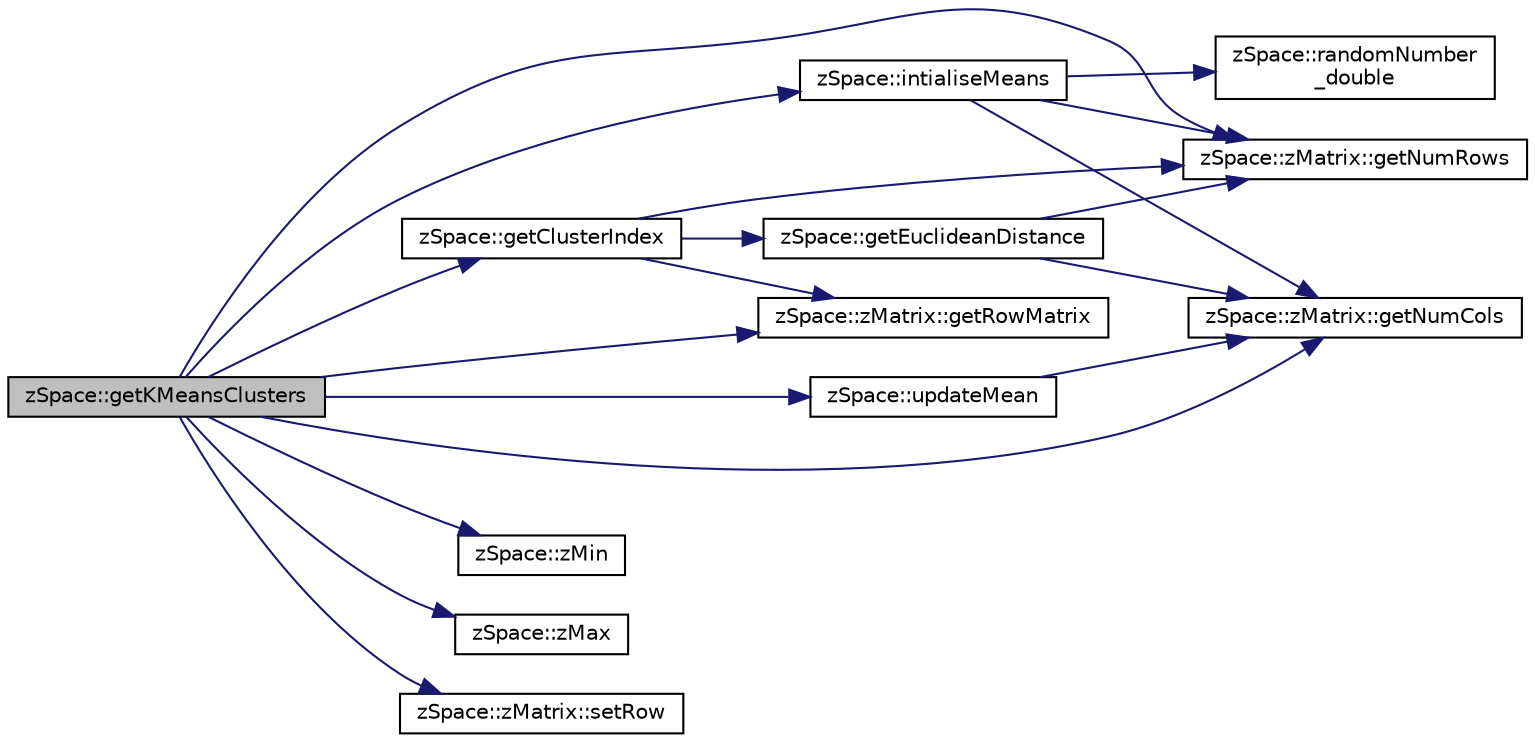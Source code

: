 digraph "zSpace::getKMeansClusters"
{
 // LATEX_PDF_SIZE
  edge [fontname="Helvetica",fontsize="10",labelfontname="Helvetica",labelfontsize="10"];
  node [fontname="Helvetica",fontsize="10",shape=record];
  rankdir="LR";
  Node7 [label="zSpace::getKMeansClusters",height=0.2,width=0.4,color="black", fillcolor="grey75", style="filled", fontcolor="black",tooltip="This method computes classify the input data into input number of clusters using the K-Means Algorith..."];
  Node7 -> Node8 [color="midnightblue",fontsize="10",style="solid",fontname="Helvetica"];
  Node8 [label="zSpace::zMatrix::getNumRows",height=0.2,width=0.4,color="black", fillcolor="white", style="filled",URL="$classz_space_1_1z_matrix.html#ae85a1183dc320f27fca7608431d5c4f5",tooltip="This method gets the number of rows in the matrix."];
  Node7 -> Node9 [color="midnightblue",fontsize="10",style="solid",fontname="Helvetica"];
  Node9 [label="zSpace::zMatrix::getNumCols",height=0.2,width=0.4,color="black", fillcolor="white", style="filled",URL="$classz_space_1_1z_matrix.html#a9f99bbcdb6224e24488e8e01d51937be",tooltip="This method gets the number of columns in the matrix."];
  Node7 -> Node10 [color="midnightblue",fontsize="10",style="solid",fontname="Helvetica"];
  Node10 [label="zSpace::zMin",height=0.2,width=0.4,color="black", fillcolor="white", style="filled",URL="$group__z_core_utilities.html#ga2eb6fc5b163e7ebfbc3af744f9dfe8bd",tooltip="This method returns the minimum of the two input values."];
  Node7 -> Node11 [color="midnightblue",fontsize="10",style="solid",fontname="Helvetica"];
  Node11 [label="zSpace::zMax",height=0.2,width=0.4,color="black", fillcolor="white", style="filled",URL="$group__z_core_utilities.html#gacb877a2c4d1cc7223201689ba437d5dd",tooltip="This method returns the maximum of the two input values."];
  Node7 -> Node12 [color="midnightblue",fontsize="10",style="solid",fontname="Helvetica"];
  Node12 [label="zSpace::intialiseMeans",height=0.2,width=0.4,color="black", fillcolor="white", style="filled",URL="$group___k-_means.html#ga004791b5c0eba58d794da1cdf228c547",tooltip="This method initialises the means based on the minimum and maximum value in the data points."];
  Node12 -> Node8 [color="midnightblue",fontsize="10",style="solid",fontname="Helvetica"];
  Node12 -> Node9 [color="midnightblue",fontsize="10",style="solid",fontname="Helvetica"];
  Node12 -> Node13 [color="midnightblue",fontsize="10",style="solid",fontname="Helvetica"];
  Node13 [label="zSpace::randomNumber\l_double",height=0.2,width=0.4,color="black", fillcolor="white", style="filled",URL="$group__z_core_utilities.html#gafed69f9d90ee69ee176cef1b45227b9f",tooltip="This method returns a random number in the input domain."];
  Node7 -> Node14 [color="midnightblue",fontsize="10",style="solid",fontname="Helvetica"];
  Node14 [label="zSpace::zMatrix::getRowMatrix",height=0.2,width=0.4,color="black", fillcolor="white", style="filled",URL="$classz_space_1_1z_matrix.html#afc19cd171ad3a864b558d42a9e9d768f",tooltip="This method gets the row matrix at the input row index."];
  Node7 -> Node15 [color="midnightblue",fontsize="10",style="solid",fontname="Helvetica"];
  Node15 [label="zSpace::getClusterIndex",height=0.2,width=0.4,color="black", fillcolor="white", style="filled",URL="$group___k-_means.html#ga16a11ecb44aa3d39fa8e0b6a65caee17",tooltip="This method computes the cluster index based on the least euclidean distance between input data point..."];
  Node15 -> Node8 [color="midnightblue",fontsize="10",style="solid",fontname="Helvetica"];
  Node15 -> Node14 [color="midnightblue",fontsize="10",style="solid",fontname="Helvetica"];
  Node15 -> Node16 [color="midnightblue",fontsize="10",style="solid",fontname="Helvetica"];
  Node16 [label="zSpace::getEuclideanDistance",height=0.2,width=0.4,color="black", fillcolor="white", style="filled",URL="$group__z_vector_matrix_utilities.html#gad0dc5e9ef764c2c6bc1eed4ed1b1c247",tooltip="This method computes the euclidean distance between two input row matricies. The number of columns of..."];
  Node16 -> Node9 [color="midnightblue",fontsize="10",style="solid",fontname="Helvetica"];
  Node16 -> Node8 [color="midnightblue",fontsize="10",style="solid",fontname="Helvetica"];
  Node7 -> Node17 [color="midnightblue",fontsize="10",style="solid",fontname="Helvetica"];
  Node17 [label="zSpace::updateMean",height=0.2,width=0.4,color="black", fillcolor="white", style="filled",URL="$group___k-_means.html#gae598f85db0e65078bbceaaa87c8d2dc9",tooltip="This method updates the mean value of the cluster based on the input data point and cluster size."];
  Node17 -> Node9 [color="midnightblue",fontsize="10",style="solid",fontname="Helvetica"];
  Node7 -> Node18 [color="midnightblue",fontsize="10",style="solid",fontname="Helvetica"];
  Node18 [label="zSpace::zMatrix::setRow",height=0.2,width=0.4,color="black", fillcolor="white", style="filled",URL="$classz_space_1_1z_matrix.html#ae4d1edb48ef79097b18a02755cc859e1",tooltip="This method sets the row values at the input row index with the input value."];
}
